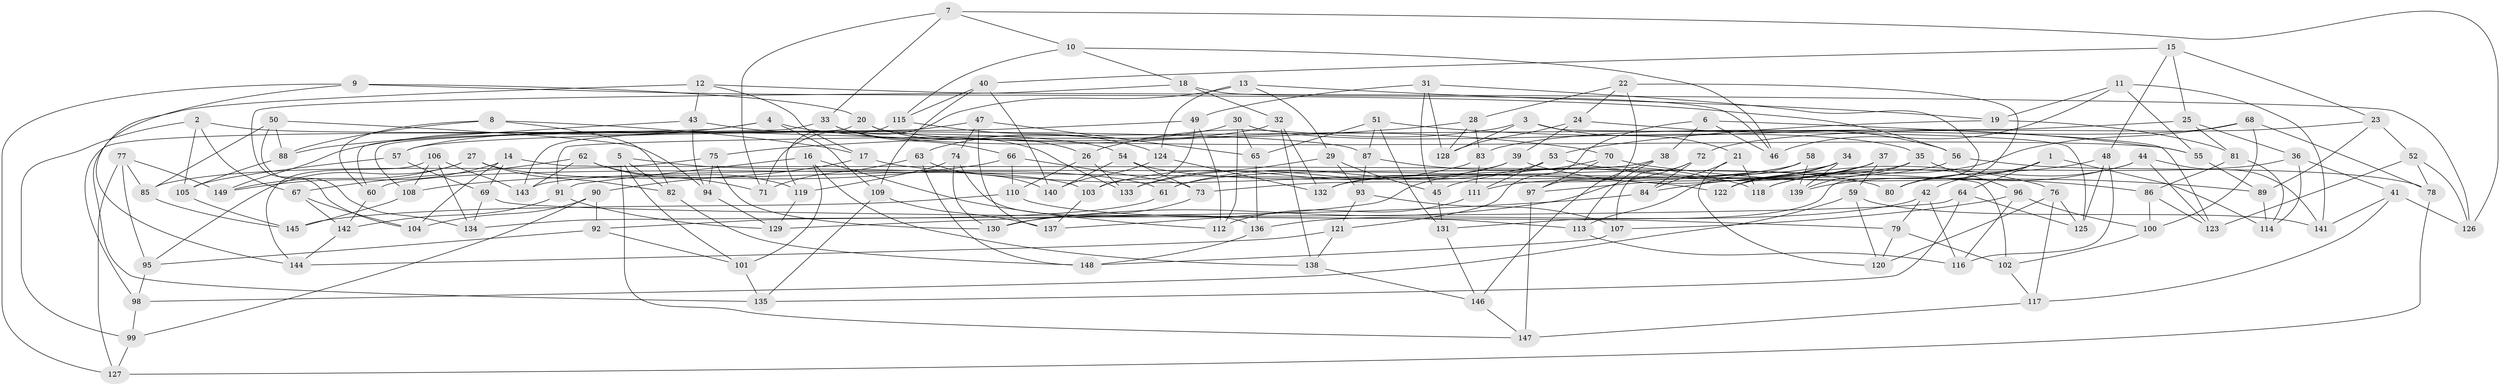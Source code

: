 // Generated by graph-tools (version 1.1) at 2025/16/03/09/25 04:16:16]
// undirected, 149 vertices, 298 edges
graph export_dot {
graph [start="1"]
  node [color=gray90,style=filled];
  1;
  2;
  3;
  4;
  5;
  6;
  7;
  8;
  9;
  10;
  11;
  12;
  13;
  14;
  15;
  16;
  17;
  18;
  19;
  20;
  21;
  22;
  23;
  24;
  25;
  26;
  27;
  28;
  29;
  30;
  31;
  32;
  33;
  34;
  35;
  36;
  37;
  38;
  39;
  40;
  41;
  42;
  43;
  44;
  45;
  46;
  47;
  48;
  49;
  50;
  51;
  52;
  53;
  54;
  55;
  56;
  57;
  58;
  59;
  60;
  61;
  62;
  63;
  64;
  65;
  66;
  67;
  68;
  69;
  70;
  71;
  72;
  73;
  74;
  75;
  76;
  77;
  78;
  79;
  80;
  81;
  82;
  83;
  84;
  85;
  86;
  87;
  88;
  89;
  90;
  91;
  92;
  93;
  94;
  95;
  96;
  97;
  98;
  99;
  100;
  101;
  102;
  103;
  104;
  105;
  106;
  107;
  108;
  109;
  110;
  111;
  112;
  113;
  114;
  115;
  116;
  117;
  118;
  119;
  120;
  121;
  122;
  123;
  124;
  125;
  126;
  127;
  128;
  129;
  130;
  131;
  132;
  133;
  134;
  135;
  136;
  137;
  138;
  139;
  140;
  141;
  142;
  143;
  144;
  145;
  146;
  147;
  148;
  149;
  1 -- 42;
  1 -- 80;
  1 -- 114;
  1 -- 64;
  2 -- 105;
  2 -- 67;
  2 -- 87;
  2 -- 99;
  3 -- 21;
  3 -- 26;
  3 -- 125;
  3 -- 128;
  4 -- 109;
  4 -- 149;
  4 -- 60;
  4 -- 70;
  5 -- 147;
  5 -- 82;
  5 -- 103;
  5 -- 101;
  6 -- 46;
  6 -- 123;
  6 -- 38;
  6 -- 121;
  7 -- 126;
  7 -- 71;
  7 -- 33;
  7 -- 10;
  8 -- 60;
  8 -- 17;
  8 -- 82;
  8 -- 88;
  9 -- 127;
  9 -- 20;
  9 -- 56;
  9 -- 144;
  10 -- 115;
  10 -- 18;
  10 -- 46;
  11 -- 55;
  11 -- 19;
  11 -- 141;
  11 -- 46;
  12 -- 43;
  12 -- 135;
  12 -- 17;
  12 -- 126;
  13 -- 124;
  13 -- 71;
  13 -- 29;
  13 -- 19;
  14 -- 102;
  14 -- 69;
  14 -- 104;
  14 -- 149;
  15 -- 48;
  15 -- 40;
  15 -- 23;
  15 -- 25;
  16 -- 101;
  16 -- 138;
  16 -- 112;
  16 -- 91;
  17 -- 122;
  17 -- 90;
  18 -- 46;
  18 -- 104;
  18 -- 32;
  19 -- 53;
  19 -- 81;
  20 -- 98;
  20 -- 55;
  20 -- 26;
  21 -- 84;
  21 -- 120;
  21 -- 118;
  22 -- 97;
  22 -- 80;
  22 -- 28;
  22 -- 24;
  23 -- 52;
  23 -- 72;
  23 -- 89;
  24 -- 128;
  24 -- 56;
  24 -- 39;
  25 -- 36;
  25 -- 81;
  25 -- 91;
  26 -- 133;
  26 -- 110;
  27 -- 61;
  27 -- 82;
  27 -- 149;
  27 -- 95;
  28 -- 83;
  28 -- 128;
  28 -- 75;
  29 -- 133;
  29 -- 93;
  29 -- 45;
  30 -- 112;
  30 -- 35;
  30 -- 65;
  30 -- 63;
  31 -- 45;
  31 -- 128;
  31 -- 49;
  31 -- 131;
  32 -- 57;
  32 -- 138;
  32 -- 132;
  33 -- 108;
  33 -- 133;
  33 -- 66;
  34 -- 60;
  34 -- 122;
  34 -- 97;
  34 -- 139;
  35 -- 132;
  35 -- 139;
  35 -- 96;
  36 -- 114;
  36 -- 122;
  36 -- 41;
  37 -- 84;
  37 -- 122;
  37 -- 59;
  37 -- 45;
  38 -- 143;
  38 -- 113;
  38 -- 146;
  39 -- 133;
  39 -- 132;
  39 -- 76;
  40 -- 115;
  40 -- 109;
  40 -- 140;
  41 -- 126;
  41 -- 117;
  41 -- 141;
  42 -- 116;
  42 -- 136;
  42 -- 79;
  43 -- 94;
  43 -- 54;
  43 -- 88;
  44 -- 141;
  44 -- 80;
  44 -- 123;
  44 -- 139;
  45 -- 131;
  47 -- 143;
  47 -- 74;
  47 -- 65;
  47 -- 137;
  48 -- 125;
  48 -- 116;
  48 -- 118;
  49 -- 57;
  49 -- 103;
  49 -- 112;
  50 -- 85;
  50 -- 94;
  50 -- 134;
  50 -- 88;
  51 -- 65;
  51 -- 131;
  51 -- 87;
  51 -- 55;
  52 -- 126;
  52 -- 123;
  52 -- 78;
  53 -- 61;
  53 -- 86;
  53 -- 111;
  54 -- 73;
  54 -- 140;
  54 -- 80;
  55 -- 89;
  56 -- 111;
  56 -- 78;
  57 -- 105;
  57 -- 69;
  58 -- 139;
  58 -- 73;
  58 -- 113;
  58 -- 61;
  59 -- 141;
  59 -- 98;
  59 -- 120;
  60 -- 142;
  61 -- 92;
  62 -- 119;
  62 -- 71;
  62 -- 143;
  62 -- 67;
  63 -- 148;
  63 -- 71;
  63 -- 140;
  64 -- 134;
  64 -- 135;
  64 -- 125;
  65 -- 136;
  66 -- 73;
  66 -- 108;
  66 -- 110;
  67 -- 104;
  67 -- 142;
  68 -- 78;
  68 -- 83;
  68 -- 100;
  68 -- 118;
  69 -- 79;
  69 -- 134;
  70 -- 89;
  70 -- 137;
  70 -- 97;
  72 -- 130;
  72 -- 107;
  72 -- 84;
  73 -- 130;
  74 -- 119;
  74 -- 136;
  74 -- 130;
  75 -- 85;
  75 -- 130;
  75 -- 94;
  76 -- 117;
  76 -- 125;
  76 -- 120;
  77 -- 127;
  77 -- 149;
  77 -- 85;
  77 -- 95;
  78 -- 127;
  79 -- 120;
  79 -- 102;
  81 -- 114;
  81 -- 86;
  82 -- 148;
  83 -- 103;
  83 -- 111;
  84 -- 129;
  85 -- 145;
  86 -- 123;
  86 -- 100;
  87 -- 93;
  87 -- 118;
  88 -- 105;
  89 -- 114;
  90 -- 104;
  90 -- 99;
  90 -- 92;
  91 -- 142;
  91 -- 129;
  92 -- 101;
  92 -- 95;
  93 -- 107;
  93 -- 121;
  94 -- 129;
  95 -- 98;
  96 -- 100;
  96 -- 107;
  96 -- 116;
  97 -- 147;
  98 -- 99;
  99 -- 127;
  100 -- 102;
  101 -- 135;
  102 -- 117;
  103 -- 137;
  105 -- 145;
  106 -- 144;
  106 -- 143;
  106 -- 134;
  106 -- 108;
  107 -- 148;
  108 -- 145;
  109 -- 135;
  109 -- 137;
  110 -- 145;
  110 -- 113;
  111 -- 112;
  113 -- 116;
  115 -- 124;
  115 -- 119;
  117 -- 147;
  119 -- 129;
  121 -- 144;
  121 -- 138;
  124 -- 132;
  124 -- 140;
  131 -- 146;
  136 -- 148;
  138 -- 146;
  142 -- 144;
  146 -- 147;
}
